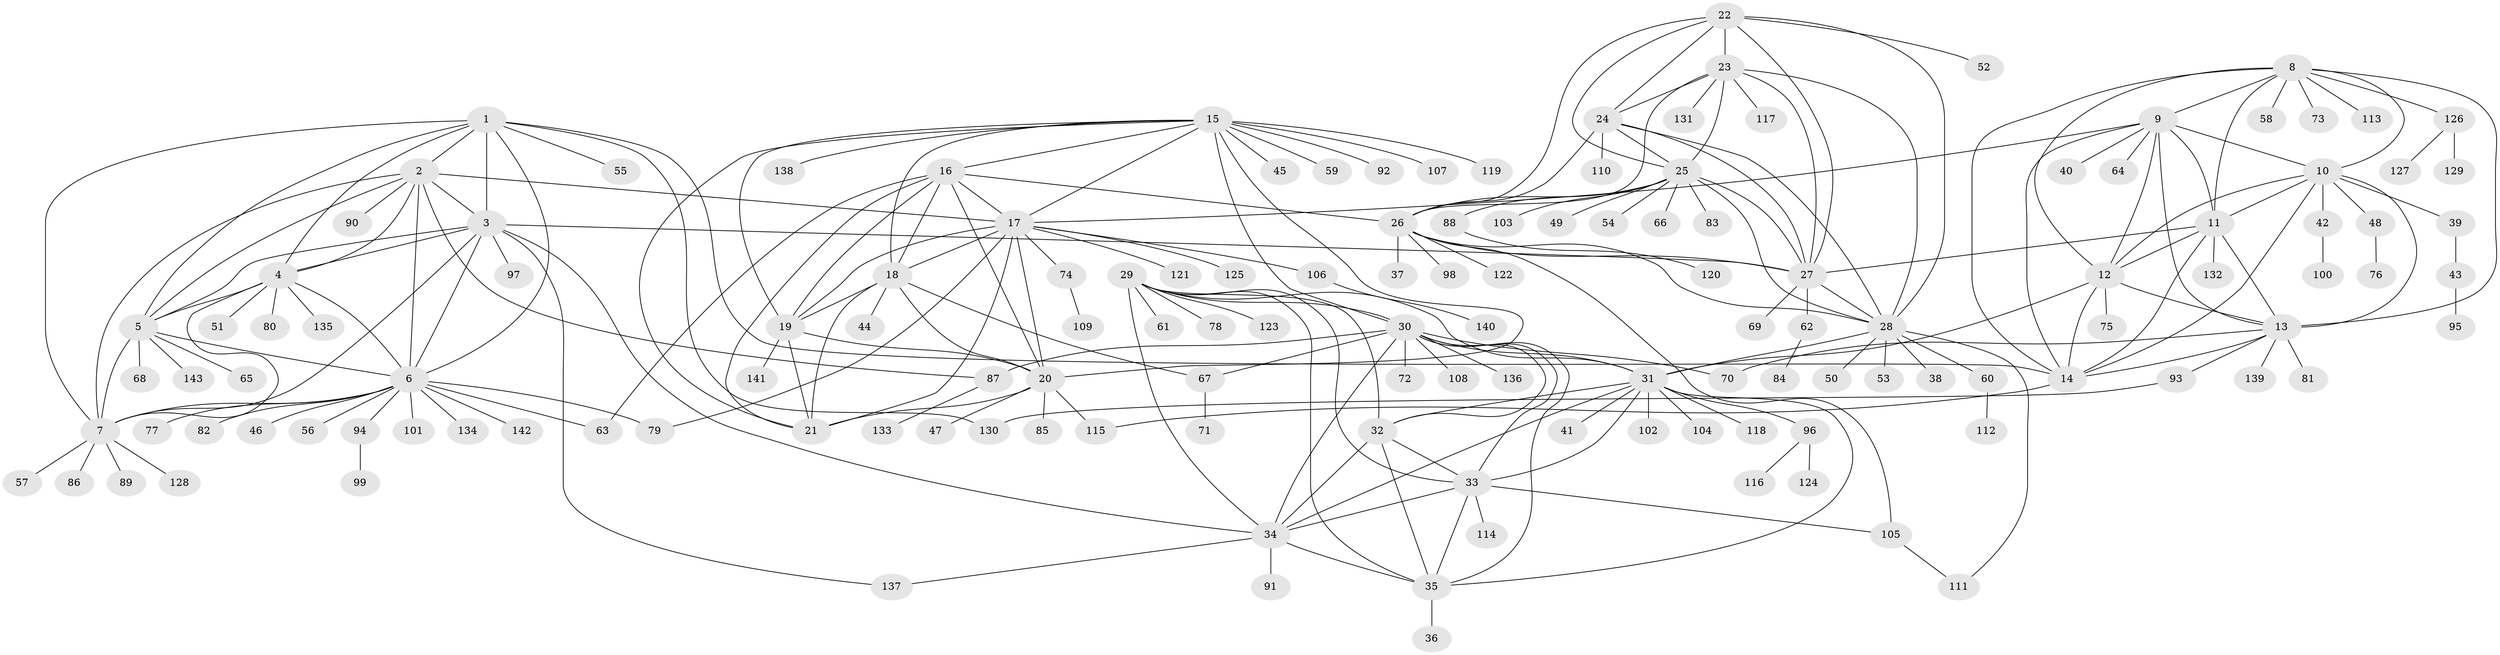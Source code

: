 // Generated by graph-tools (version 1.1) at 2025/55/03/09/25 04:55:38]
// undirected, 143 vertices, 233 edges
graph export_dot {
graph [start="1"]
  node [color=gray90,style=filled];
  1;
  2;
  3;
  4;
  5;
  6;
  7;
  8;
  9;
  10;
  11;
  12;
  13;
  14;
  15;
  16;
  17;
  18;
  19;
  20;
  21;
  22;
  23;
  24;
  25;
  26;
  27;
  28;
  29;
  30;
  31;
  32;
  33;
  34;
  35;
  36;
  37;
  38;
  39;
  40;
  41;
  42;
  43;
  44;
  45;
  46;
  47;
  48;
  49;
  50;
  51;
  52;
  53;
  54;
  55;
  56;
  57;
  58;
  59;
  60;
  61;
  62;
  63;
  64;
  65;
  66;
  67;
  68;
  69;
  70;
  71;
  72;
  73;
  74;
  75;
  76;
  77;
  78;
  79;
  80;
  81;
  82;
  83;
  84;
  85;
  86;
  87;
  88;
  89;
  90;
  91;
  92;
  93;
  94;
  95;
  96;
  97;
  98;
  99;
  100;
  101;
  102;
  103;
  104;
  105;
  106;
  107;
  108;
  109;
  110;
  111;
  112;
  113;
  114;
  115;
  116;
  117;
  118;
  119;
  120;
  121;
  122;
  123;
  124;
  125;
  126;
  127;
  128;
  129;
  130;
  131;
  132;
  133;
  134;
  135;
  136;
  137;
  138;
  139;
  140;
  141;
  142;
  143;
  1 -- 2;
  1 -- 3;
  1 -- 4;
  1 -- 5;
  1 -- 6;
  1 -- 7;
  1 -- 14;
  1 -- 55;
  1 -- 130;
  2 -- 3;
  2 -- 4;
  2 -- 5;
  2 -- 6;
  2 -- 7;
  2 -- 17;
  2 -- 87;
  2 -- 90;
  3 -- 4;
  3 -- 5;
  3 -- 6;
  3 -- 7;
  3 -- 27;
  3 -- 34;
  3 -- 97;
  3 -- 137;
  4 -- 5;
  4 -- 6;
  4 -- 7;
  4 -- 51;
  4 -- 80;
  4 -- 135;
  5 -- 6;
  5 -- 7;
  5 -- 65;
  5 -- 68;
  5 -- 143;
  6 -- 7;
  6 -- 46;
  6 -- 56;
  6 -- 63;
  6 -- 77;
  6 -- 79;
  6 -- 82;
  6 -- 94;
  6 -- 101;
  6 -- 134;
  6 -- 142;
  7 -- 57;
  7 -- 86;
  7 -- 89;
  7 -- 128;
  8 -- 9;
  8 -- 10;
  8 -- 11;
  8 -- 12;
  8 -- 13;
  8 -- 14;
  8 -- 58;
  8 -- 73;
  8 -- 113;
  8 -- 126;
  9 -- 10;
  9 -- 11;
  9 -- 12;
  9 -- 13;
  9 -- 14;
  9 -- 17;
  9 -- 40;
  9 -- 64;
  10 -- 11;
  10 -- 12;
  10 -- 13;
  10 -- 14;
  10 -- 39;
  10 -- 42;
  10 -- 48;
  11 -- 12;
  11 -- 13;
  11 -- 14;
  11 -- 27;
  11 -- 132;
  12 -- 13;
  12 -- 14;
  12 -- 31;
  12 -- 75;
  13 -- 14;
  13 -- 70;
  13 -- 81;
  13 -- 93;
  13 -- 139;
  14 -- 115;
  15 -- 16;
  15 -- 17;
  15 -- 18;
  15 -- 19;
  15 -- 20;
  15 -- 21;
  15 -- 30;
  15 -- 45;
  15 -- 59;
  15 -- 92;
  15 -- 107;
  15 -- 119;
  15 -- 138;
  16 -- 17;
  16 -- 18;
  16 -- 19;
  16 -- 20;
  16 -- 21;
  16 -- 26;
  16 -- 63;
  17 -- 18;
  17 -- 19;
  17 -- 20;
  17 -- 21;
  17 -- 74;
  17 -- 79;
  17 -- 106;
  17 -- 121;
  17 -- 125;
  18 -- 19;
  18 -- 20;
  18 -- 21;
  18 -- 44;
  18 -- 67;
  19 -- 20;
  19 -- 21;
  19 -- 141;
  20 -- 21;
  20 -- 47;
  20 -- 85;
  20 -- 115;
  22 -- 23;
  22 -- 24;
  22 -- 25;
  22 -- 26;
  22 -- 27;
  22 -- 28;
  22 -- 52;
  23 -- 24;
  23 -- 25;
  23 -- 26;
  23 -- 27;
  23 -- 28;
  23 -- 117;
  23 -- 131;
  24 -- 25;
  24 -- 26;
  24 -- 27;
  24 -- 28;
  24 -- 110;
  25 -- 26;
  25 -- 27;
  25 -- 28;
  25 -- 49;
  25 -- 54;
  25 -- 66;
  25 -- 83;
  25 -- 88;
  25 -- 103;
  26 -- 27;
  26 -- 28;
  26 -- 37;
  26 -- 98;
  26 -- 105;
  26 -- 122;
  27 -- 28;
  27 -- 62;
  27 -- 69;
  28 -- 31;
  28 -- 38;
  28 -- 50;
  28 -- 53;
  28 -- 60;
  28 -- 111;
  29 -- 30;
  29 -- 31;
  29 -- 32;
  29 -- 33;
  29 -- 34;
  29 -- 35;
  29 -- 61;
  29 -- 78;
  29 -- 123;
  30 -- 31;
  30 -- 32;
  30 -- 33;
  30 -- 34;
  30 -- 35;
  30 -- 67;
  30 -- 70;
  30 -- 72;
  30 -- 87;
  30 -- 108;
  30 -- 136;
  31 -- 32;
  31 -- 33;
  31 -- 34;
  31 -- 35;
  31 -- 41;
  31 -- 96;
  31 -- 102;
  31 -- 104;
  31 -- 118;
  32 -- 33;
  32 -- 34;
  32 -- 35;
  33 -- 34;
  33 -- 35;
  33 -- 105;
  33 -- 114;
  34 -- 35;
  34 -- 91;
  34 -- 137;
  35 -- 36;
  39 -- 43;
  42 -- 100;
  43 -- 95;
  48 -- 76;
  60 -- 112;
  62 -- 84;
  67 -- 71;
  74 -- 109;
  87 -- 133;
  88 -- 120;
  93 -- 130;
  94 -- 99;
  96 -- 116;
  96 -- 124;
  105 -- 111;
  106 -- 140;
  126 -- 127;
  126 -- 129;
}
